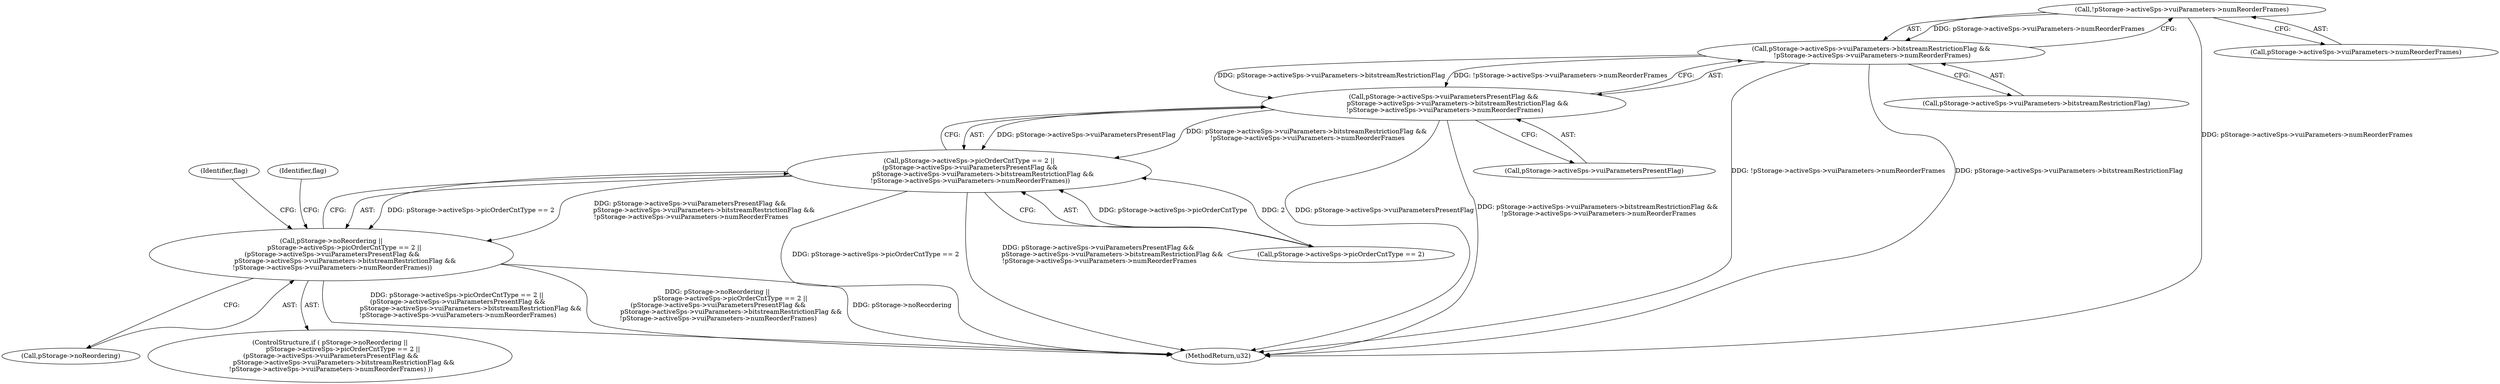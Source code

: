 digraph "0_Android_60547808ca4e9cfac50028c00c58a6ceb2319301@pointer" {
"1000388" [label="(Call,!pStorage->activeSps->vuiParameters->numReorderFrames)"];
"1000380" [label="(Call,pStorage->activeSps->vuiParameters->bitstreamRestrictionFlag &&\n !pStorage->activeSps->vuiParameters->numReorderFrames)"];
"1000374" [label="(Call,pStorage->activeSps->vuiParametersPresentFlag &&\n              pStorage->activeSps->vuiParameters->bitstreamRestrictionFlag &&\n !pStorage->activeSps->vuiParameters->numReorderFrames)"];
"1000366" [label="(Call,pStorage->activeSps->picOrderCntType == 2 ||\n (pStorage->activeSps->vuiParametersPresentFlag &&\n              pStorage->activeSps->vuiParameters->bitstreamRestrictionFlag &&\n !pStorage->activeSps->vuiParameters->numReorderFrames))"];
"1000362" [label="(Call,pStorage->noReordering ||\n             pStorage->activeSps->picOrderCntType == 2 ||\n (pStorage->activeSps->vuiParametersPresentFlag &&\n              pStorage->activeSps->vuiParameters->bitstreamRestrictionFlag &&\n !pStorage->activeSps->vuiParameters->numReorderFrames))"];
"1000381" [label="(Call,pStorage->activeSps->vuiParameters->bitstreamRestrictionFlag)"];
"1000375" [label="(Call,pStorage->activeSps->vuiParametersPresentFlag)"];
"1000380" [label="(Call,pStorage->activeSps->vuiParameters->bitstreamRestrictionFlag &&\n !pStorage->activeSps->vuiParameters->numReorderFrames)"];
"1000388" [label="(Call,!pStorage->activeSps->vuiParameters->numReorderFrames)"];
"1000361" [label="(ControlStructure,if ( pStorage->noReordering ||\n             pStorage->activeSps->picOrderCntType == 2 ||\n (pStorage->activeSps->vuiParametersPresentFlag &&\n              pStorage->activeSps->vuiParameters->bitstreamRestrictionFlag &&\n !pStorage->activeSps->vuiParameters->numReorderFrames) ))"];
"1000374" [label="(Call,pStorage->activeSps->vuiParametersPresentFlag &&\n              pStorage->activeSps->vuiParameters->bitstreamRestrictionFlag &&\n !pStorage->activeSps->vuiParameters->numReorderFrames)"];
"1000397" [label="(Identifier,flag)"];
"1000362" [label="(Call,pStorage->noReordering ||\n             pStorage->activeSps->picOrderCntType == 2 ||\n (pStorage->activeSps->vuiParametersPresentFlag &&\n              pStorage->activeSps->vuiParameters->bitstreamRestrictionFlag &&\n !pStorage->activeSps->vuiParameters->numReorderFrames))"];
"1000389" [label="(Call,pStorage->activeSps->vuiParameters->numReorderFrames)"];
"1000363" [label="(Call,pStorage->noReordering)"];
"1000401" [label="(Identifier,flag)"];
"1000367" [label="(Call,pStorage->activeSps->picOrderCntType == 2)"];
"1000366" [label="(Call,pStorage->activeSps->picOrderCntType == 2 ||\n (pStorage->activeSps->vuiParametersPresentFlag &&\n              pStorage->activeSps->vuiParameters->bitstreamRestrictionFlag &&\n !pStorage->activeSps->vuiParameters->numReorderFrames))"];
"1000568" [label="(MethodReturn,u32)"];
"1000388" -> "1000380"  [label="AST: "];
"1000388" -> "1000389"  [label="CFG: "];
"1000389" -> "1000388"  [label="AST: "];
"1000380" -> "1000388"  [label="CFG: "];
"1000388" -> "1000568"  [label="DDG: pStorage->activeSps->vuiParameters->numReorderFrames"];
"1000388" -> "1000380"  [label="DDG: pStorage->activeSps->vuiParameters->numReorderFrames"];
"1000380" -> "1000374"  [label="AST: "];
"1000380" -> "1000381"  [label="CFG: "];
"1000381" -> "1000380"  [label="AST: "];
"1000374" -> "1000380"  [label="CFG: "];
"1000380" -> "1000568"  [label="DDG: !pStorage->activeSps->vuiParameters->numReorderFrames"];
"1000380" -> "1000568"  [label="DDG: pStorage->activeSps->vuiParameters->bitstreamRestrictionFlag"];
"1000380" -> "1000374"  [label="DDG: pStorage->activeSps->vuiParameters->bitstreamRestrictionFlag"];
"1000380" -> "1000374"  [label="DDG: !pStorage->activeSps->vuiParameters->numReorderFrames"];
"1000374" -> "1000366"  [label="AST: "];
"1000374" -> "1000375"  [label="CFG: "];
"1000375" -> "1000374"  [label="AST: "];
"1000366" -> "1000374"  [label="CFG: "];
"1000374" -> "1000568"  [label="DDG: pStorage->activeSps->vuiParametersPresentFlag"];
"1000374" -> "1000568"  [label="DDG: pStorage->activeSps->vuiParameters->bitstreamRestrictionFlag &&\n !pStorage->activeSps->vuiParameters->numReorderFrames"];
"1000374" -> "1000366"  [label="DDG: pStorage->activeSps->vuiParametersPresentFlag"];
"1000374" -> "1000366"  [label="DDG: pStorage->activeSps->vuiParameters->bitstreamRestrictionFlag &&\n !pStorage->activeSps->vuiParameters->numReorderFrames"];
"1000366" -> "1000362"  [label="AST: "];
"1000366" -> "1000367"  [label="CFG: "];
"1000367" -> "1000366"  [label="AST: "];
"1000362" -> "1000366"  [label="CFG: "];
"1000366" -> "1000568"  [label="DDG: pStorage->activeSps->picOrderCntType == 2"];
"1000366" -> "1000568"  [label="DDG: pStorage->activeSps->vuiParametersPresentFlag &&\n              pStorage->activeSps->vuiParameters->bitstreamRestrictionFlag &&\n !pStorage->activeSps->vuiParameters->numReorderFrames"];
"1000366" -> "1000362"  [label="DDG: pStorage->activeSps->picOrderCntType == 2"];
"1000366" -> "1000362"  [label="DDG: pStorage->activeSps->vuiParametersPresentFlag &&\n              pStorage->activeSps->vuiParameters->bitstreamRestrictionFlag &&\n !pStorage->activeSps->vuiParameters->numReorderFrames"];
"1000367" -> "1000366"  [label="DDG: pStorage->activeSps->picOrderCntType"];
"1000367" -> "1000366"  [label="DDG: 2"];
"1000362" -> "1000361"  [label="AST: "];
"1000362" -> "1000363"  [label="CFG: "];
"1000363" -> "1000362"  [label="AST: "];
"1000397" -> "1000362"  [label="CFG: "];
"1000401" -> "1000362"  [label="CFG: "];
"1000362" -> "1000568"  [label="DDG: pStorage->activeSps->picOrderCntType == 2 ||\n (pStorage->activeSps->vuiParametersPresentFlag &&\n              pStorage->activeSps->vuiParameters->bitstreamRestrictionFlag &&\n !pStorage->activeSps->vuiParameters->numReorderFrames)"];
"1000362" -> "1000568"  [label="DDG: pStorage->noReordering ||\n             pStorage->activeSps->picOrderCntType == 2 ||\n (pStorage->activeSps->vuiParametersPresentFlag &&\n              pStorage->activeSps->vuiParameters->bitstreamRestrictionFlag &&\n !pStorage->activeSps->vuiParameters->numReorderFrames)"];
"1000362" -> "1000568"  [label="DDG: pStorage->noReordering"];
}
